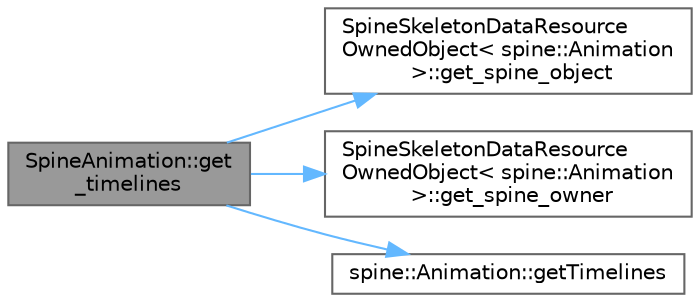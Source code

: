 digraph "SpineAnimation::get_timelines"
{
 // LATEX_PDF_SIZE
  bgcolor="transparent";
  edge [fontname=Helvetica,fontsize=10,labelfontname=Helvetica,labelfontsize=10];
  node [fontname=Helvetica,fontsize=10,shape=box,height=0.2,width=0.4];
  rankdir="LR";
  Node1 [id="Node000001",label="SpineAnimation::get\l_timelines",height=0.2,width=0.4,color="gray40", fillcolor="grey60", style="filled", fontcolor="black",tooltip=" "];
  Node1 -> Node2 [id="edge4_Node000001_Node000002",color="steelblue1",style="solid",tooltip=" "];
  Node2 [id="Node000002",label="SpineSkeletonDataResource\lOwnedObject\< spine::Animation\l \>::get_spine_object",height=0.2,width=0.4,color="grey40", fillcolor="white", style="filled",URL="$class_spine_skeleton_data_resource_owned_object.html#a17a452fe3be51c5dfec16fddf002d318",tooltip=" "];
  Node1 -> Node3 [id="edge5_Node000001_Node000003",color="steelblue1",style="solid",tooltip=" "];
  Node3 [id="Node000003",label="SpineSkeletonDataResource\lOwnedObject\< spine::Animation\l \>::get_spine_owner",height=0.2,width=0.4,color="grey40", fillcolor="white", style="filled",URL="$class_spine_skeleton_data_resource_owned_object.html#a8fb9e97d2c2f85dc522e85b9c9cbd112",tooltip=" "];
  Node1 -> Node4 [id="edge6_Node000001_Node000004",color="steelblue1",style="solid",tooltip=" "];
  Node4 [id="Node000004",label="spine::Animation::getTimelines",height=0.2,width=0.4,color="grey40", fillcolor="white", style="filled",URL="$classspine_1_1_animation.html#a9a15215d530c9332f15d92303edef9b9",tooltip=" "];
}
